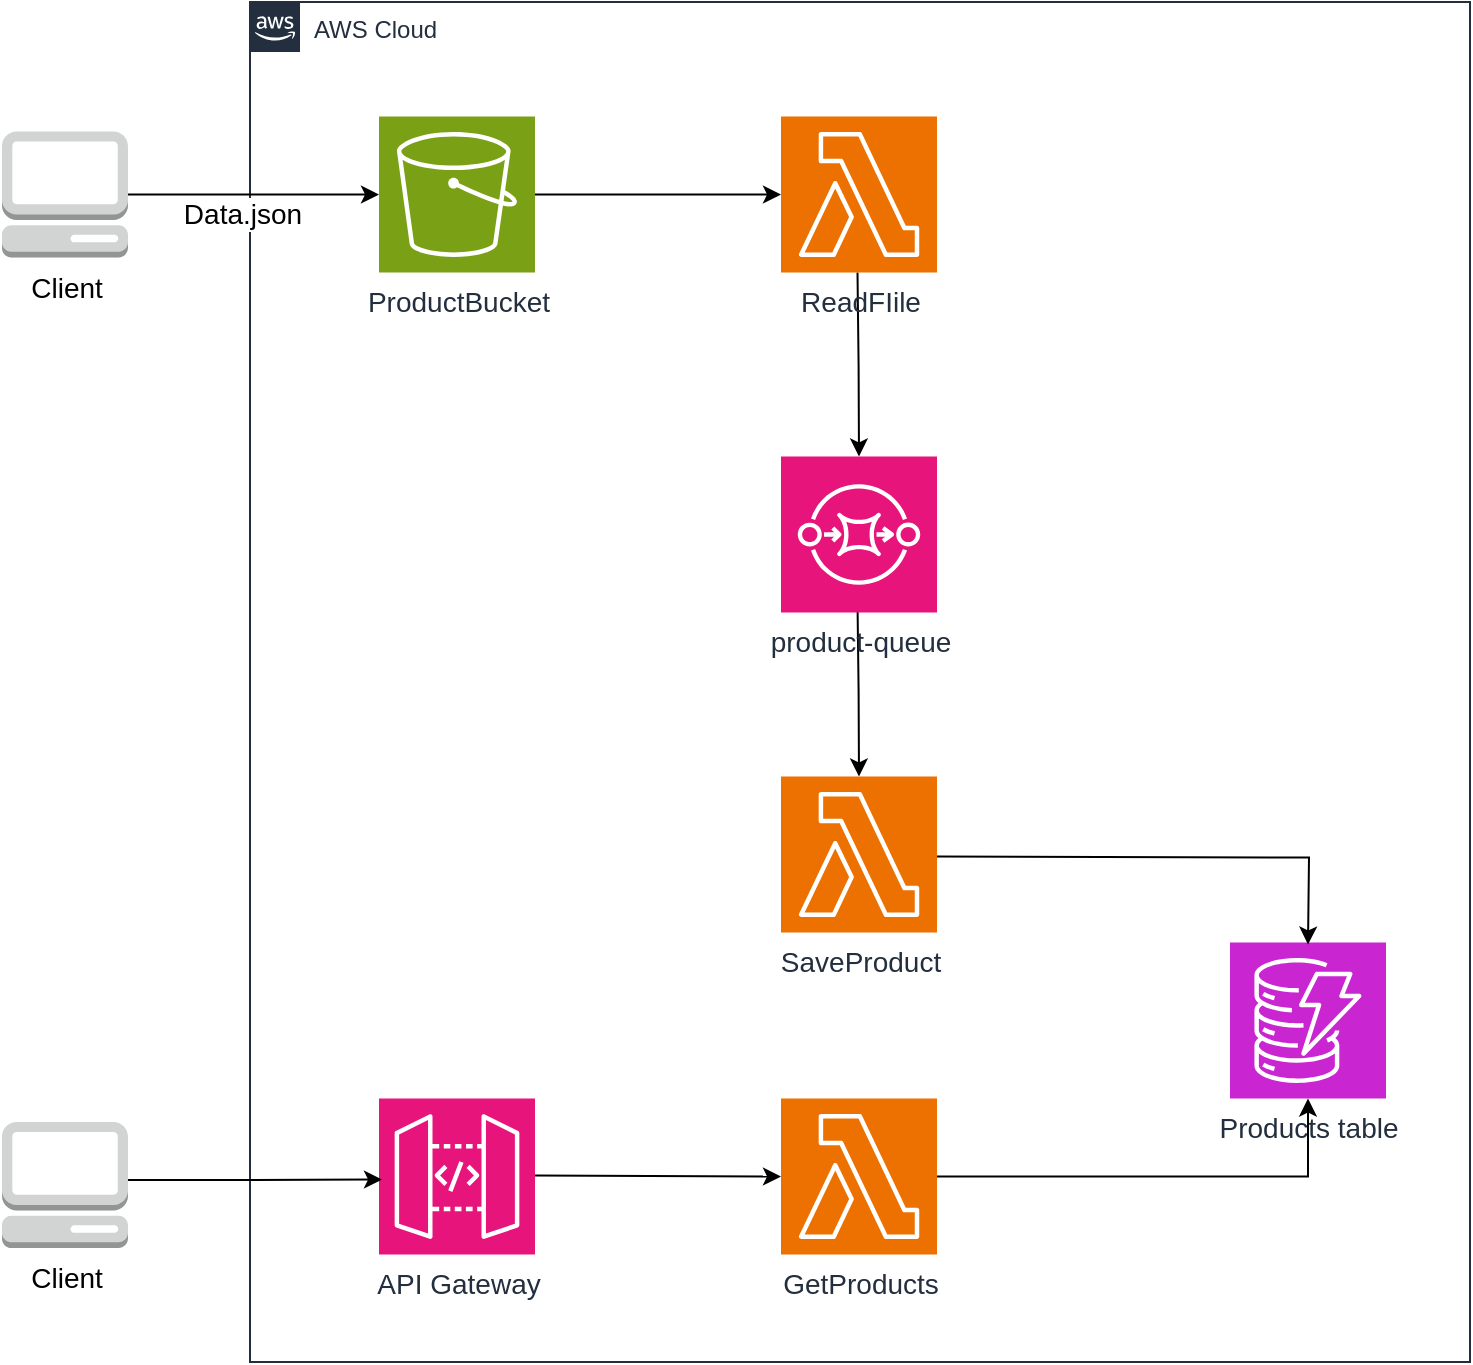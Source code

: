 <mxfile version="24.7.8">
  <diagram name="Page-1" id="_loOa55znEdXqwwxNVEN">
    <mxGraphModel dx="1434" dy="743" grid="1" gridSize="10" guides="1" tooltips="1" connect="1" arrows="1" fold="1" page="1" pageScale="1" pageWidth="850" pageHeight="1100" math="0" shadow="0">
      <root>
        <mxCell id="0" />
        <mxCell id="1" parent="0" />
        <mxCell id="VcwTWH4_keUuxqzdvM2R-22" value="AWS Cloud" style="points=[[0,0],[0.25,0],[0.5,0],[0.75,0],[1,0],[1,0.25],[1,0.5],[1,0.75],[1,1],[0.75,1],[0.5,1],[0.25,1],[0,1],[0,0.75],[0,0.5],[0,0.25]];outlineConnect=0;gradientColor=none;html=1;whiteSpace=wrap;fontSize=12;fontStyle=0;container=1;pointerEvents=0;collapsible=0;recursiveResize=0;shape=mxgraph.aws4.group;grIcon=mxgraph.aws4.group_aws_cloud_alt;strokeColor=#232F3E;fillColor=none;verticalAlign=top;align=left;spacingLeft=30;fontColor=#232F3E;dashed=0;" parent="1" vertex="1">
          <mxGeometry x="190" y="50" width="610" height="680" as="geometry" />
        </mxCell>
        <mxCell id="VcwTWH4_keUuxqzdvM2R-58" style="edgeStyle=orthogonalEdgeStyle;rounded=0;orthogonalLoop=1;jettySize=auto;html=1;startArrow=none;startFill=0;entryX=0;entryY=0.5;entryDx=0;entryDy=0;entryPerimeter=0;" parent="VcwTWH4_keUuxqzdvM2R-22" edge="1" target="sgA1LJP8zv5Z8lZH73Rh-3">
          <mxGeometry relative="1" as="geometry">
            <Array as="points" />
            <mxPoint x="142.5" y="586.75" as="sourcePoint" />
            <mxPoint x="306" y="586.75" as="targetPoint" />
          </mxGeometry>
        </mxCell>
        <mxCell id="VcwTWH4_keUuxqzdvM2R-74" style="edgeStyle=orthogonalEdgeStyle;rounded=0;orthogonalLoop=1;jettySize=auto;html=1;exitX=0.5;exitY=1;exitDx=0;exitDy=0;exitPerimeter=0;entryX=0.5;entryY=0;entryDx=0;entryDy=0;entryPerimeter=0;" parent="VcwTWH4_keUuxqzdvM2R-22" target="sgA1LJP8zv5Z8lZH73Rh-10" edge="1">
          <mxGeometry relative="1" as="geometry">
            <mxPoint x="303.75" y="135.25" as="sourcePoint" />
            <mxPoint x="303.8" y="207.25" as="targetPoint" />
          </mxGeometry>
        </mxCell>
        <mxCell id="VcwTWH4_keUuxqzdvM2R-75" style="edgeStyle=orthogonalEdgeStyle;rounded=0;orthogonalLoop=1;jettySize=auto;html=1;exitX=0.5;exitY=1;exitDx=0;exitDy=0;exitPerimeter=0;entryX=0.5;entryY=0;entryDx=0;entryDy=0;entryPerimeter=0;startArrow=none;startFill=0;" parent="VcwTWH4_keUuxqzdvM2R-22" target="sgA1LJP8zv5Z8lZH73Rh-8" edge="1">
          <mxGeometry relative="1" as="geometry">
            <mxPoint x="303.75" y="300.25" as="sourcePoint" />
            <mxPoint x="303.75" y="377.25" as="targetPoint" />
          </mxGeometry>
        </mxCell>
        <mxCell id="sgA1LJP8zv5Z8lZH73Rh-1" value="&lt;font style=&quot;font-size: 14px;&quot;&gt;ProductBucket&lt;/font&gt;" style="sketch=0;points=[[0,0,0],[0.25,0,0],[0.5,0,0],[0.75,0,0],[1,0,0],[0,1,0],[0.25,1,0],[0.5,1,0],[0.75,1,0],[1,1,0],[0,0.25,0],[0,0.5,0],[0,0.75,0],[1,0.25,0],[1,0.5,0],[1,0.75,0]];outlineConnect=0;fontColor=#232F3E;fillColor=#7AA116;strokeColor=#ffffff;dashed=0;verticalLabelPosition=bottom;verticalAlign=top;align=center;html=1;fontSize=12;fontStyle=0;aspect=fixed;shape=mxgraph.aws4.resourceIcon;resIcon=mxgraph.aws4.s3;" parent="VcwTWH4_keUuxqzdvM2R-22" vertex="1">
          <mxGeometry x="64.5" y="57.25" width="78" height="78" as="geometry" />
        </mxCell>
        <mxCell id="sgA1LJP8zv5Z8lZH73Rh-2" value="&lt;font style=&quot;font-size: 14px;&quot;&gt;ReadFIile&lt;/font&gt;" style="sketch=0;points=[[0,0,0],[0.25,0,0],[0.5,0,0],[0.75,0,0],[1,0,0],[0,1,0],[0.25,1,0],[0.5,1,0],[0.75,1,0],[1,1,0],[0,0.25,0],[0,0.5,0],[0,0.75,0],[1,0.25,0],[1,0.5,0],[1,0.75,0]];outlineConnect=0;fontColor=#232F3E;fillColor=#ED7100;strokeColor=#ffffff;dashed=0;verticalLabelPosition=bottom;verticalAlign=top;align=center;html=1;fontSize=12;fontStyle=0;aspect=fixed;shape=mxgraph.aws4.resourceIcon;resIcon=mxgraph.aws4.lambda;" parent="VcwTWH4_keUuxqzdvM2R-22" vertex="1">
          <mxGeometry x="265.5" y="57.25" width="78" height="78" as="geometry" />
        </mxCell>
        <mxCell id="sgA1LJP8zv5Z8lZH73Rh-3" value="&lt;font style=&quot;font-size: 14px;&quot;&gt;GetProducts&lt;/font&gt;" style="sketch=0;points=[[0,0,0],[0.25,0,0],[0.5,0,0],[0.75,0,0],[1,0,0],[0,1,0],[0.25,1,0],[0.5,1,0],[0.75,1,0],[1,1,0],[0,0.25,0],[0,0.5,0],[0,0.75,0],[1,0.25,0],[1,0.5,0],[1,0.75,0]];outlineConnect=0;fontColor=#232F3E;fillColor=#ED7100;strokeColor=#ffffff;dashed=0;verticalLabelPosition=bottom;verticalAlign=top;align=center;html=1;fontSize=12;fontStyle=0;aspect=fixed;shape=mxgraph.aws4.resourceIcon;resIcon=mxgraph.aws4.lambda;" parent="VcwTWH4_keUuxqzdvM2R-22" vertex="1">
          <mxGeometry x="265.5" y="548.25" width="78" height="78" as="geometry" />
        </mxCell>
        <mxCell id="sgA1LJP8zv5Z8lZH73Rh-10" value="&lt;font style=&quot;font-size: 14px;&quot;&gt;product-queue&lt;/font&gt;" style="sketch=0;points=[[0,0,0],[0.25,0,0],[0.5,0,0],[0.75,0,0],[1,0,0],[0,1,0],[0.25,1,0],[0.5,1,0],[0.75,1,0],[1,1,0],[0,0.25,0],[0,0.5,0],[0,0.75,0],[1,0.25,0],[1,0.5,0],[1,0.75,0]];outlineConnect=0;fontColor=#232F3E;fillColor=#E7157B;strokeColor=#ffffff;dashed=0;verticalLabelPosition=bottom;verticalAlign=top;align=center;html=1;fontSize=12;fontStyle=0;aspect=fixed;shape=mxgraph.aws4.resourceIcon;resIcon=mxgraph.aws4.sqs;" parent="VcwTWH4_keUuxqzdvM2R-22" vertex="1">
          <mxGeometry x="265.5" y="227.25" width="78" height="78" as="geometry" />
        </mxCell>
        <mxCell id="sgA1LJP8zv5Z8lZH73Rh-8" value="&lt;font style=&quot;font-size: 14px;&quot;&gt;SaveProduct&lt;/font&gt;" style="sketch=0;points=[[0,0,0],[0.25,0,0],[0.5,0,0],[0.75,0,0],[1,0,0],[0,1,0],[0.25,1,0],[0.5,1,0],[0.75,1,0],[1,1,0],[0,0.25,0],[0,0.5,0],[0,0.75,0],[1,0.25,0],[1,0.5,0],[1,0.75,0]];outlineConnect=0;fontColor=#232F3E;fillColor=#ED7100;strokeColor=#ffffff;dashed=0;verticalLabelPosition=bottom;verticalAlign=top;align=center;html=1;fontSize=12;fontStyle=0;aspect=fixed;shape=mxgraph.aws4.resourceIcon;resIcon=mxgraph.aws4.lambda;" parent="VcwTWH4_keUuxqzdvM2R-22" vertex="1">
          <mxGeometry x="265.5" y="387.25" width="78" height="78" as="geometry" />
        </mxCell>
        <mxCell id="sgA1LJP8zv5Z8lZH73Rh-11" value="&lt;div style=&quot;font-size: 14px;&quot;&gt;Products table&lt;/div&gt;" style="sketch=0;points=[[0,0,0],[0.25,0,0],[0.5,0,0],[0.75,0,0],[1,0,0],[0,1,0],[0.25,1,0],[0.5,1,0],[0.75,1,0],[1,1,0],[0,0.25,0],[0,0.5,0],[0,0.75,0],[1,0.25,0],[1,0.5,0],[1,0.75,0]];outlineConnect=0;fontColor=#232F3E;fillColor=#C925D1;strokeColor=#ffffff;dashed=0;verticalLabelPosition=bottom;verticalAlign=top;align=center;html=1;fontSize=12;fontStyle=0;aspect=fixed;shape=mxgraph.aws4.resourceIcon;resIcon=mxgraph.aws4.dynamodb;" parent="VcwTWH4_keUuxqzdvM2R-22" vertex="1">
          <mxGeometry x="490" y="470.25" width="78" height="78" as="geometry" />
        </mxCell>
        <mxCell id="sgA1LJP8zv5Z8lZH73Rh-12" value="&lt;div style=&quot;font-size: 14px;&quot;&gt;&lt;font style=&quot;font-size: 14px;&quot;&gt;API Gateway&lt;/font&gt;&lt;/div&gt;" style="sketch=0;points=[[0,0,0],[0.25,0,0],[0.5,0,0],[0.75,0,0],[1,0,0],[0,1,0],[0.25,1,0],[0.5,1,0],[0.75,1,0],[1,1,0],[0,0.25,0],[0,0.5,0],[0,0.75,0],[1,0.25,0],[1,0.5,0],[1,0.75,0]];outlineConnect=0;fontColor=#232F3E;fillColor=#E7157B;strokeColor=#ffffff;dashed=0;verticalLabelPosition=bottom;verticalAlign=top;align=center;html=1;fontSize=12;fontStyle=0;aspect=fixed;shape=mxgraph.aws4.resourceIcon;resIcon=mxgraph.aws4.api_gateway;" parent="VcwTWH4_keUuxqzdvM2R-22" vertex="1">
          <mxGeometry x="64.5" y="548.25" width="78" height="78" as="geometry" />
        </mxCell>
        <mxCell id="VcwTWH4_keUuxqzdvM2R-61" style="edgeStyle=orthogonalEdgeStyle;rounded=0;orthogonalLoop=1;jettySize=auto;html=1;startArrow=none;startFill=0;" parent="VcwTWH4_keUuxqzdvM2R-22" edge="1">
          <mxGeometry relative="1" as="geometry">
            <mxPoint x="-61" y="589" as="sourcePoint" />
            <mxPoint x="66" y="588.75" as="targetPoint" />
            <Array as="points">
              <mxPoint x="-10" y="589" />
              <mxPoint x="-10" y="589" />
            </Array>
          </mxGeometry>
        </mxCell>
        <mxCell id="sgA1LJP8zv5Z8lZH73Rh-17" style="edgeStyle=orthogonalEdgeStyle;rounded=0;orthogonalLoop=1;jettySize=auto;html=1;exitX=0.5;exitY=1;exitDx=0;exitDy=0;exitPerimeter=0;entryX=1;entryY=0.5;entryDx=0;entryDy=0;entryPerimeter=0;startArrow=classic;startFill=1;endArrow=none;endFill=0;" parent="VcwTWH4_keUuxqzdvM2R-22" source="sgA1LJP8zv5Z8lZH73Rh-11" target="sgA1LJP8zv5Z8lZH73Rh-3" edge="1">
          <mxGeometry relative="1" as="geometry" />
        </mxCell>
        <mxCell id="sgA1LJP8zv5Z8lZH73Rh-20" style="edgeStyle=orthogonalEdgeStyle;rounded=0;orthogonalLoop=1;jettySize=auto;html=1;exitX=1;exitY=0.5;exitDx=0;exitDy=0;exitPerimeter=0;entryX=0;entryY=0.5;entryDx=0;entryDy=0;entryPerimeter=0;startArrow=none;startFill=0;" parent="VcwTWH4_keUuxqzdvM2R-22" source="sgA1LJP8zv5Z8lZH73Rh-1" target="sgA1LJP8zv5Z8lZH73Rh-2" edge="1">
          <mxGeometry relative="1" as="geometry" />
        </mxCell>
        <mxCell id="sgA1LJP8zv5Z8lZH73Rh-21" style="edgeStyle=orthogonalEdgeStyle;rounded=0;orthogonalLoop=1;jettySize=auto;html=1;exitX=1;exitY=0.5;exitDx=0;exitDy=0;exitPerimeter=0;entryX=0.5;entryY=0;entryDx=0;entryDy=0;entryPerimeter=0;" parent="VcwTWH4_keUuxqzdvM2R-22" edge="1">
          <mxGeometry relative="1" as="geometry">
            <mxPoint x="343.5" y="427.25" as="sourcePoint" />
            <mxPoint x="529" y="471.25" as="targetPoint" />
          </mxGeometry>
        </mxCell>
        <mxCell id="VcwTWH4_keUuxqzdvM2R-23" value="&lt;div style=&quot;font-size: 13px;&quot;&gt;&lt;font style=&quot;font-size: 14px;&quot;&gt;Client&lt;/font&gt;&lt;/div&gt;" style="outlineConnect=0;dashed=0;verticalLabelPosition=bottom;verticalAlign=top;align=center;html=1;shape=mxgraph.aws3.management_console;fillColor=#D2D3D3;gradientColor=none;" parent="1" vertex="1">
          <mxGeometry x="66" y="610" width="63" height="63" as="geometry" />
        </mxCell>
        <mxCell id="VcwTWH4_keUuxqzdvM2R-62" value="&lt;div style=&quot;font-size: 13px;&quot;&gt;&lt;font style=&quot;font-size: 14px;&quot;&gt;Client&lt;/font&gt;&lt;/div&gt;" style="outlineConnect=0;dashed=0;verticalLabelPosition=bottom;verticalAlign=top;align=center;html=1;shape=mxgraph.aws3.management_console;fillColor=#D2D3D3;gradientColor=none;" parent="1" vertex="1">
          <mxGeometry x="66" y="114.75" width="63" height="63" as="geometry" />
        </mxCell>
        <mxCell id="sgA1LJP8zv5Z8lZH73Rh-18" style="edgeStyle=orthogonalEdgeStyle;rounded=0;orthogonalLoop=1;jettySize=auto;html=1;exitX=0;exitY=0.5;exitDx=0;exitDy=0;exitPerimeter=0;entryX=1;entryY=0.5;entryDx=0;entryDy=0;entryPerimeter=0;startArrow=classic;startFill=1;endArrow=none;endFill=0;" parent="1" source="sgA1LJP8zv5Z8lZH73Rh-1" target="VcwTWH4_keUuxqzdvM2R-62" edge="1">
          <mxGeometry relative="1" as="geometry" />
        </mxCell>
        <mxCell id="sgA1LJP8zv5Z8lZH73Rh-19" value="&lt;font style=&quot;font-size: 14px;&quot;&gt;Data.json&lt;/font&gt;" style="edgeLabel;html=1;align=center;verticalAlign=middle;resizable=0;points=[];" parent="sgA1LJP8zv5Z8lZH73Rh-18" vertex="1" connectable="0">
          <mxGeometry x="0.267" y="-1" relative="1" as="geometry">
            <mxPoint x="11" y="10" as="offset" />
          </mxGeometry>
        </mxCell>
      </root>
    </mxGraphModel>
  </diagram>
</mxfile>
